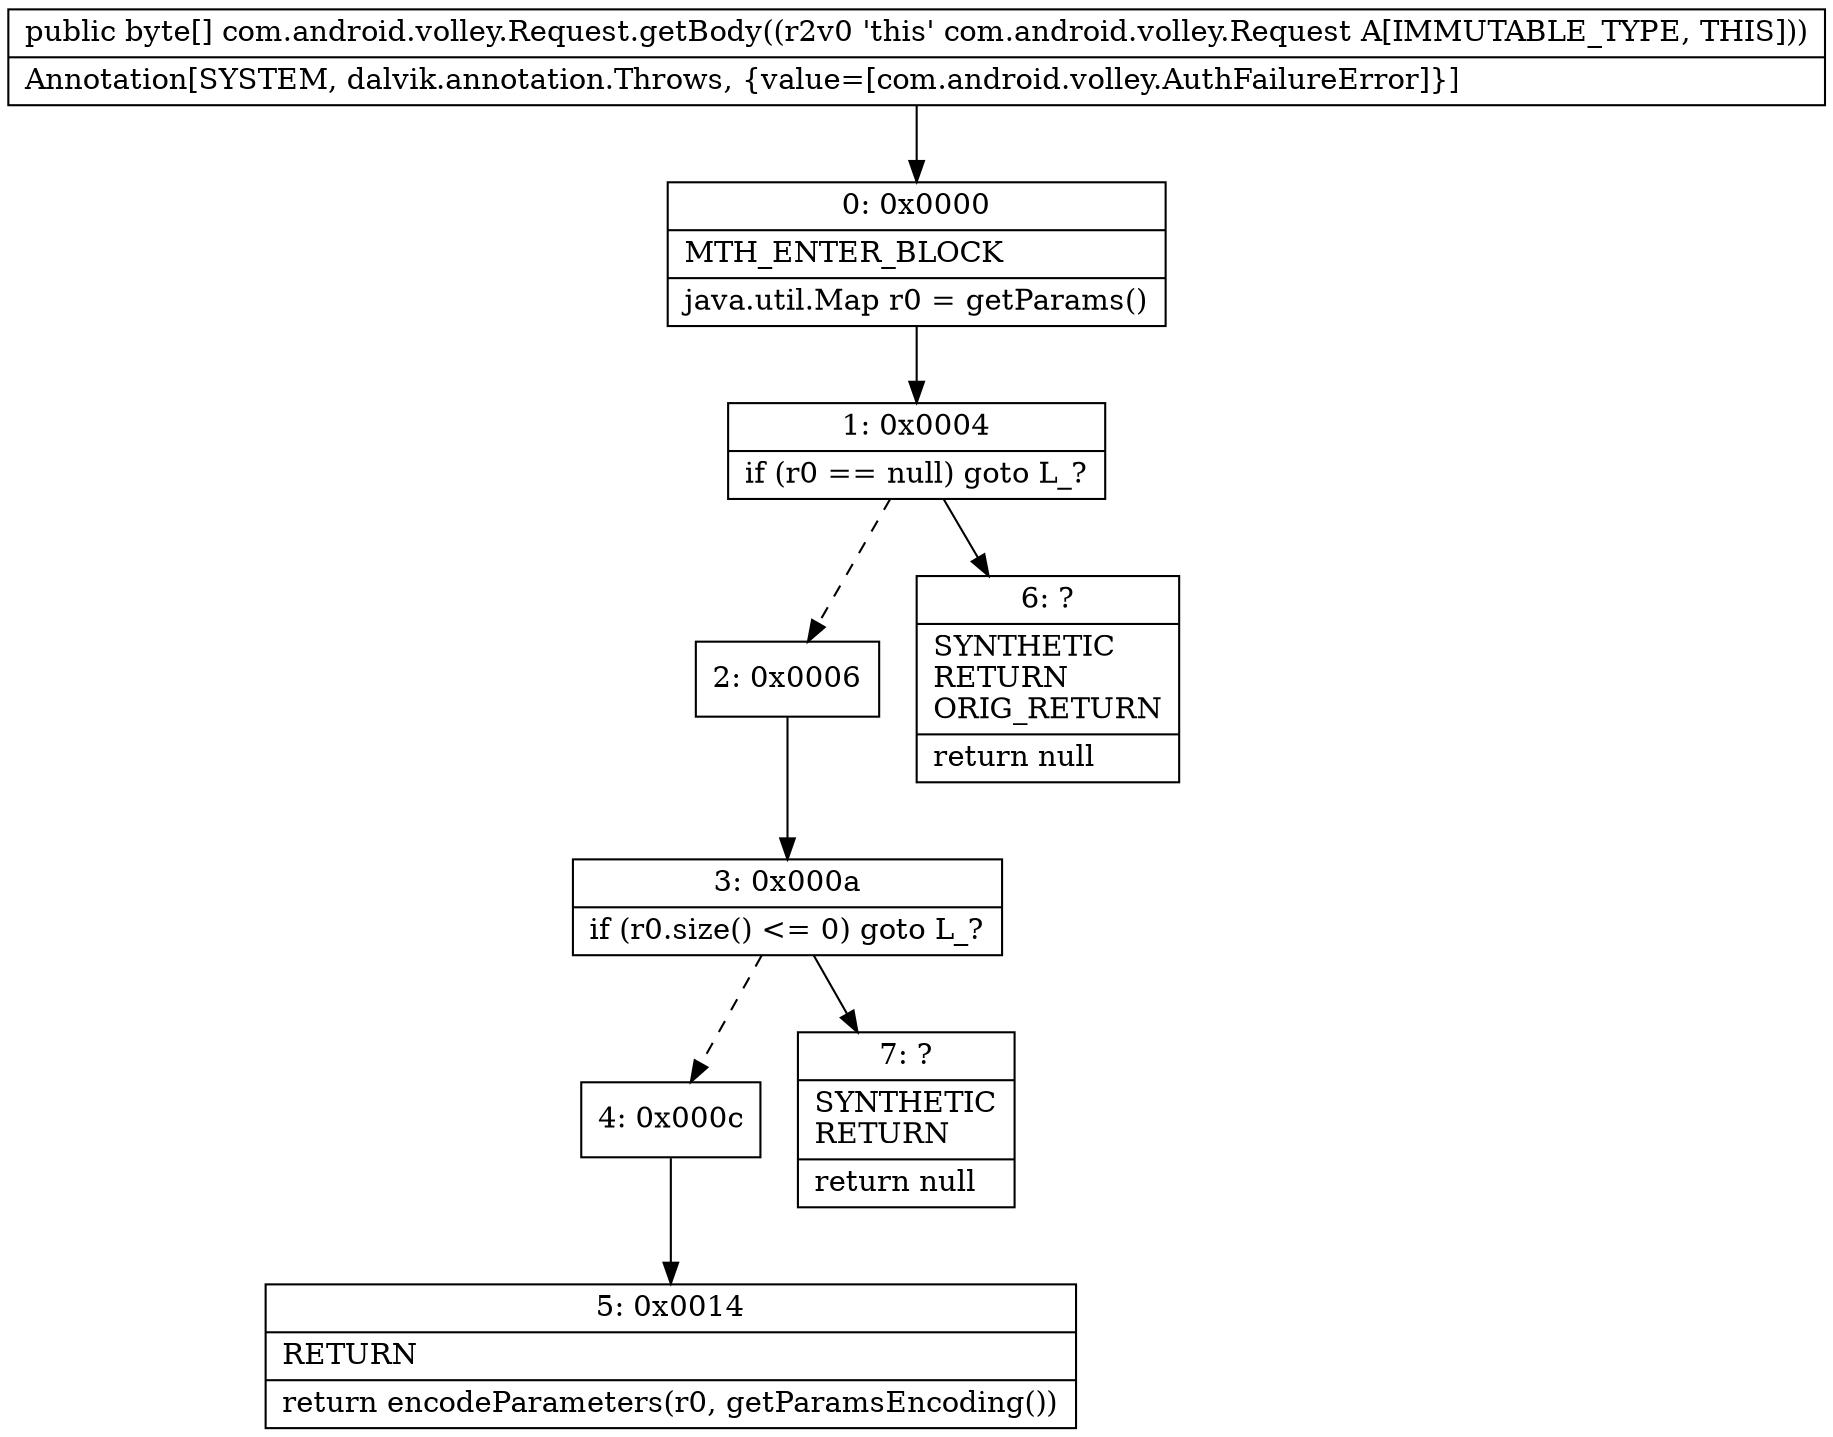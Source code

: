 digraph "CFG forcom.android.volley.Request.getBody()[B" {
Node_0 [shape=record,label="{0\:\ 0x0000|MTH_ENTER_BLOCK\l|java.util.Map r0 = getParams()\l}"];
Node_1 [shape=record,label="{1\:\ 0x0004|if (r0 == null) goto L_?\l}"];
Node_2 [shape=record,label="{2\:\ 0x0006}"];
Node_3 [shape=record,label="{3\:\ 0x000a|if (r0.size() \<= 0) goto L_?\l}"];
Node_4 [shape=record,label="{4\:\ 0x000c}"];
Node_5 [shape=record,label="{5\:\ 0x0014|RETURN\l|return encodeParameters(r0, getParamsEncoding())\l}"];
Node_6 [shape=record,label="{6\:\ ?|SYNTHETIC\lRETURN\lORIG_RETURN\l|return null\l}"];
Node_7 [shape=record,label="{7\:\ ?|SYNTHETIC\lRETURN\l|return null\l}"];
MethodNode[shape=record,label="{public byte[] com.android.volley.Request.getBody((r2v0 'this' com.android.volley.Request A[IMMUTABLE_TYPE, THIS]))  | Annotation[SYSTEM, dalvik.annotation.Throws, \{value=[com.android.volley.AuthFailureError]\}]\l}"];
MethodNode -> Node_0;
Node_0 -> Node_1;
Node_1 -> Node_2[style=dashed];
Node_1 -> Node_6;
Node_2 -> Node_3;
Node_3 -> Node_4[style=dashed];
Node_3 -> Node_7;
Node_4 -> Node_5;
}

